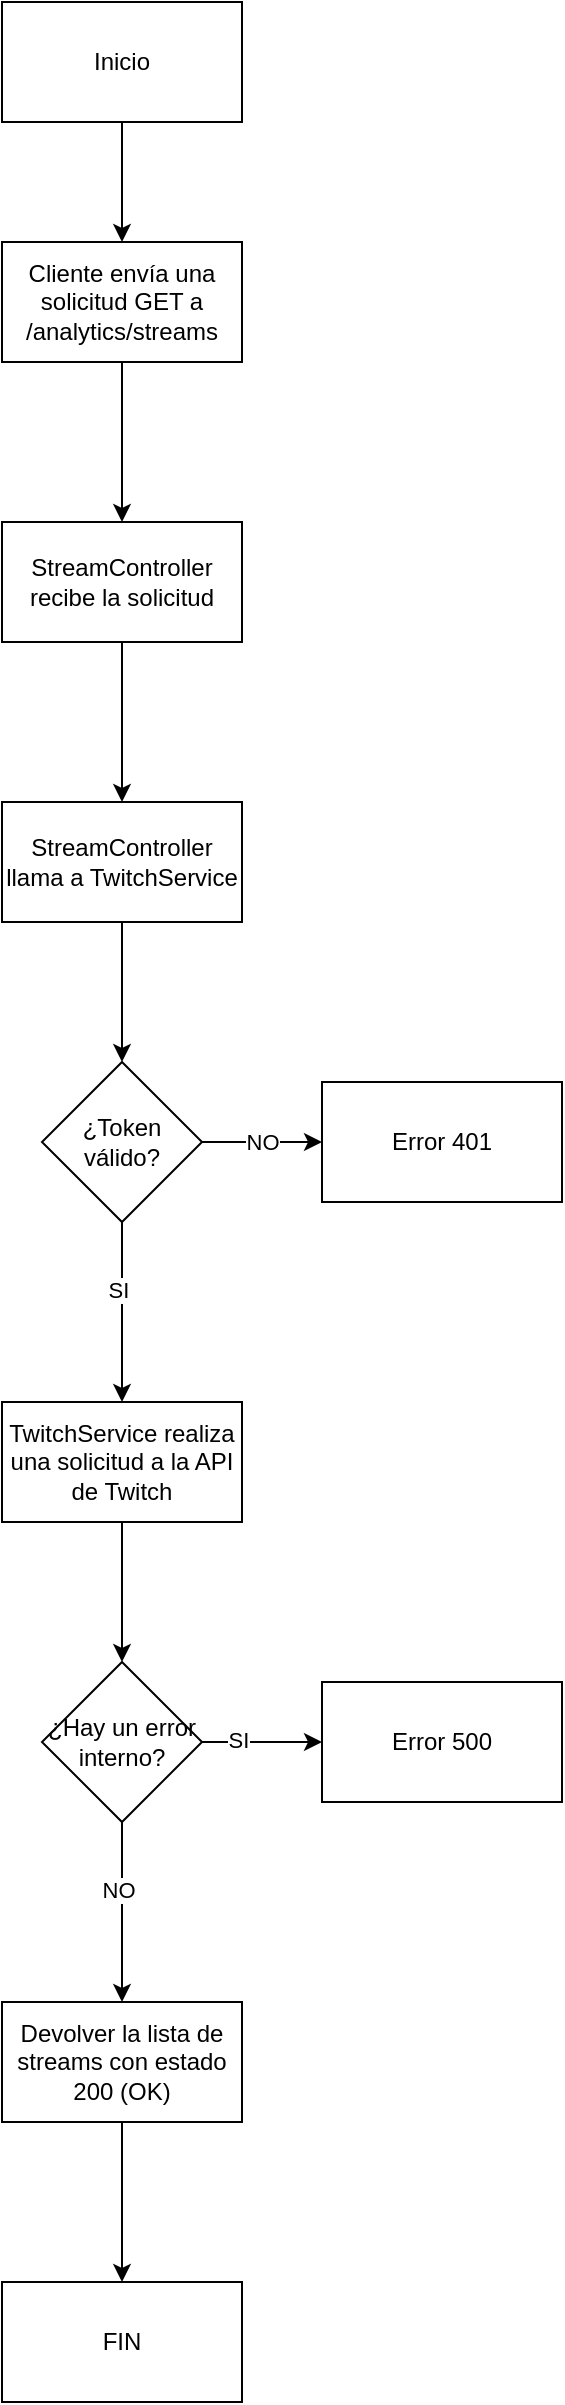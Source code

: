 <mxfile>
    <diagram id="4p_LwEP_eZ_BrjHFIEz-" name="Page-1">
        <mxGraphModel dx="718" dy="659" grid="1" gridSize="10" guides="1" tooltips="1" connect="1" arrows="1" fold="1" page="1" pageScale="1" pageWidth="850" pageHeight="1100" math="0" shadow="0">
            <root>
                <mxCell id="0"/>
                <mxCell id="1" parent="0"/>
                <mxCell id="2" style="edgeStyle=none;html=1;" edge="1" parent="1" source="3" target="4">
                    <mxGeometry relative="1" as="geometry">
                        <mxPoint x="90" y="200" as="targetPoint"/>
                    </mxGeometry>
                </mxCell>
                <mxCell id="3" value="Inicio" style="rounded=0;whiteSpace=wrap;html=1;" vertex="1" parent="1">
                    <mxGeometry x="30" y="50" width="120" height="60" as="geometry"/>
                </mxCell>
                <mxCell id="6" value="" style="edgeStyle=none;html=1;" edge="1" parent="1" source="4" target="5">
                    <mxGeometry relative="1" as="geometry"/>
                </mxCell>
                <mxCell id="4" value="Cliente envía una solicitud GET a /analytics/streams" style="rounded=0;whiteSpace=wrap;html=1;" vertex="1" parent="1">
                    <mxGeometry x="30" y="170" width="120" height="60" as="geometry"/>
                </mxCell>
                <mxCell id="8" value="" style="edgeStyle=none;html=1;" edge="1" parent="1" source="5" target="7">
                    <mxGeometry relative="1" as="geometry"/>
                </mxCell>
                <mxCell id="5" value="StreamController recibe la solicitud" style="whiteSpace=wrap;html=1;rounded=0;" vertex="1" parent="1">
                    <mxGeometry x="30" y="310" width="120" height="60" as="geometry"/>
                </mxCell>
                <mxCell id="10" value="" style="edgeStyle=none;html=1;" edge="1" parent="1" source="7" target="9">
                    <mxGeometry relative="1" as="geometry"/>
                </mxCell>
                <mxCell id="7" value="StreamController llama a TwitchService" style="whiteSpace=wrap;html=1;rounded=0;" vertex="1" parent="1">
                    <mxGeometry x="30" y="450" width="120" height="60" as="geometry"/>
                </mxCell>
                <mxCell id="12" value="" style="edgeStyle=none;html=1;" edge="1" parent="1" source="9" target="11">
                    <mxGeometry relative="1" as="geometry"/>
                </mxCell>
                <mxCell id="13" value="NO" style="edgeLabel;html=1;align=center;verticalAlign=middle;resizable=0;points=[];" vertex="1" connectable="0" parent="12">
                    <mxGeometry x="-0.344" y="-2" relative="1" as="geometry">
                        <mxPoint x="10" y="-2" as="offset"/>
                    </mxGeometry>
                </mxCell>
                <mxCell id="9" value="¿Token válido?" style="rhombus;whiteSpace=wrap;html=1;rounded=0;" vertex="1" parent="1">
                    <mxGeometry x="50" y="580" width="80" height="80" as="geometry"/>
                </mxCell>
                <mxCell id="11" value="Error 401" style="whiteSpace=wrap;html=1;rounded=0;" vertex="1" parent="1">
                    <mxGeometry x="190" y="590" width="120" height="60" as="geometry"/>
                </mxCell>
                <mxCell id="14" value="" style="edgeStyle=none;html=1;" edge="1" parent="1" target="16">
                    <mxGeometry relative="1" as="geometry">
                        <mxPoint x="90" y="660" as="sourcePoint"/>
                    </mxGeometry>
                </mxCell>
                <mxCell id="15" value="SI" style="edgeLabel;html=1;align=center;verticalAlign=middle;resizable=0;points=[];" vertex="1" connectable="0" parent="14">
                    <mxGeometry x="-0.244" y="-2" relative="1" as="geometry">
                        <mxPoint as="offset"/>
                    </mxGeometry>
                </mxCell>
                <mxCell id="18" value="" style="edgeStyle=none;html=1;" edge="1" parent="1" source="16" target="17">
                    <mxGeometry relative="1" as="geometry"/>
                </mxCell>
                <mxCell id="16" value="TwitchService realiza una solicitud a la API de Twitch" style="whiteSpace=wrap;html=1;rounded=0;" vertex="1" parent="1">
                    <mxGeometry x="30" y="750" width="120" height="60" as="geometry"/>
                </mxCell>
                <mxCell id="20" value="" style="edgeStyle=none;html=1;" edge="1" parent="1" source="17" target="19">
                    <mxGeometry relative="1" as="geometry"/>
                </mxCell>
                <mxCell id="21" value="SI" style="edgeLabel;html=1;align=center;verticalAlign=middle;resizable=0;points=[];" vertex="1" connectable="0" parent="20">
                    <mxGeometry x="-0.411" y="1" relative="1" as="geometry">
                        <mxPoint as="offset"/>
                    </mxGeometry>
                </mxCell>
                <mxCell id="23" value="" style="edgeStyle=none;html=1;" edge="1" parent="1" source="17" target="22">
                    <mxGeometry relative="1" as="geometry"/>
                </mxCell>
                <mxCell id="24" value="NO" style="edgeLabel;html=1;align=center;verticalAlign=middle;resizable=0;points=[];" vertex="1" connectable="0" parent="23">
                    <mxGeometry x="-0.259" y="-2" relative="1" as="geometry">
                        <mxPoint as="offset"/>
                    </mxGeometry>
                </mxCell>
                <mxCell id="17" value="¿Hay un error interno?" style="rhombus;whiteSpace=wrap;html=1;rounded=0;" vertex="1" parent="1">
                    <mxGeometry x="50" y="880" width="80" height="80" as="geometry"/>
                </mxCell>
                <mxCell id="19" value="Error 500" style="whiteSpace=wrap;html=1;rounded=0;" vertex="1" parent="1">
                    <mxGeometry x="190" y="890" width="120" height="60" as="geometry"/>
                </mxCell>
                <mxCell id="26" value="" style="edgeStyle=none;html=1;" edge="1" parent="1" source="22" target="25">
                    <mxGeometry relative="1" as="geometry"/>
                </mxCell>
                <mxCell id="22" value="Devolver la lista de streams con estado 200 (OK)" style="whiteSpace=wrap;html=1;rounded=0;" vertex="1" parent="1">
                    <mxGeometry x="30" y="1050" width="120" height="60" as="geometry"/>
                </mxCell>
                <mxCell id="25" value="FIN" style="whiteSpace=wrap;html=1;rounded=0;" vertex="1" parent="1">
                    <mxGeometry x="30" y="1190" width="120" height="60" as="geometry"/>
                </mxCell>
            </root>
        </mxGraphModel>
    </diagram>
</mxfile>